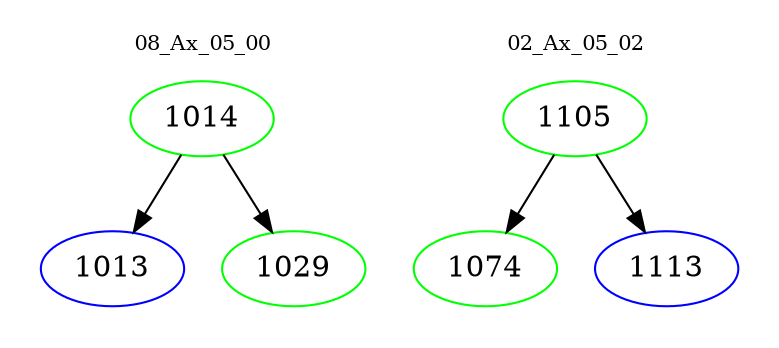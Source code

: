 digraph{
subgraph cluster_0 {
color = white
label = "08_Ax_05_00";
fontsize=10;
T0_1014 [label="1014", color="green"]
T0_1014 -> T0_1013 [color="black"]
T0_1013 [label="1013", color="blue"]
T0_1014 -> T0_1029 [color="black"]
T0_1029 [label="1029", color="green"]
}
subgraph cluster_1 {
color = white
label = "02_Ax_05_02";
fontsize=10;
T1_1105 [label="1105", color="green"]
T1_1105 -> T1_1074 [color="black"]
T1_1074 [label="1074", color="green"]
T1_1105 -> T1_1113 [color="black"]
T1_1113 [label="1113", color="blue"]
}
}
